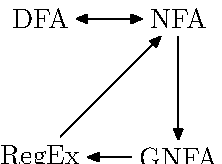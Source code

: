 
input boxes;
input TEX;
TEXPRE("%&latex" & char(10) & "\documentclass{article}\begin{document}");
TEXPOST("\end{document}");

u = 50pt;

vardef drawArrowBetweenBoxes(suffix a,b) =
    drawarrow a.c -- b.c cutbefore bpath.a cutafter bpath.b;
enddef;

% --------------------------------------------------

beginfig(0);

boxit.regex(TEX("RegEx"));
boxit.nfa  (TEX("NFA"));
boxit.dfa  (TEX("DFA"));
boxit.gnfa (TEX("GNFA"));

nfa.c  - regex.c = ( u, u);
dfa.c  - nfa.c   = (-u, 0);
gnfa.c - nfa.c   = (0,-u);

drawunboxed(regex,nfa,dfa,gnfa);

drawArrowBetweenBoxes(regex, nfa);

drawArrowBetweenBoxes(nfa, dfa);
drawArrowBetweenBoxes(dfa, nfa);
drawArrowBetweenBoxes(nfa, gnfa);

% drawArrowBetweenBoxes(nfa, regex);
% drawArrowBetweenBoxes(dfa, regex);
drawArrowBetweenBoxes(gnfa, regex);

endfig;
% --------------------------------------------------

           end
